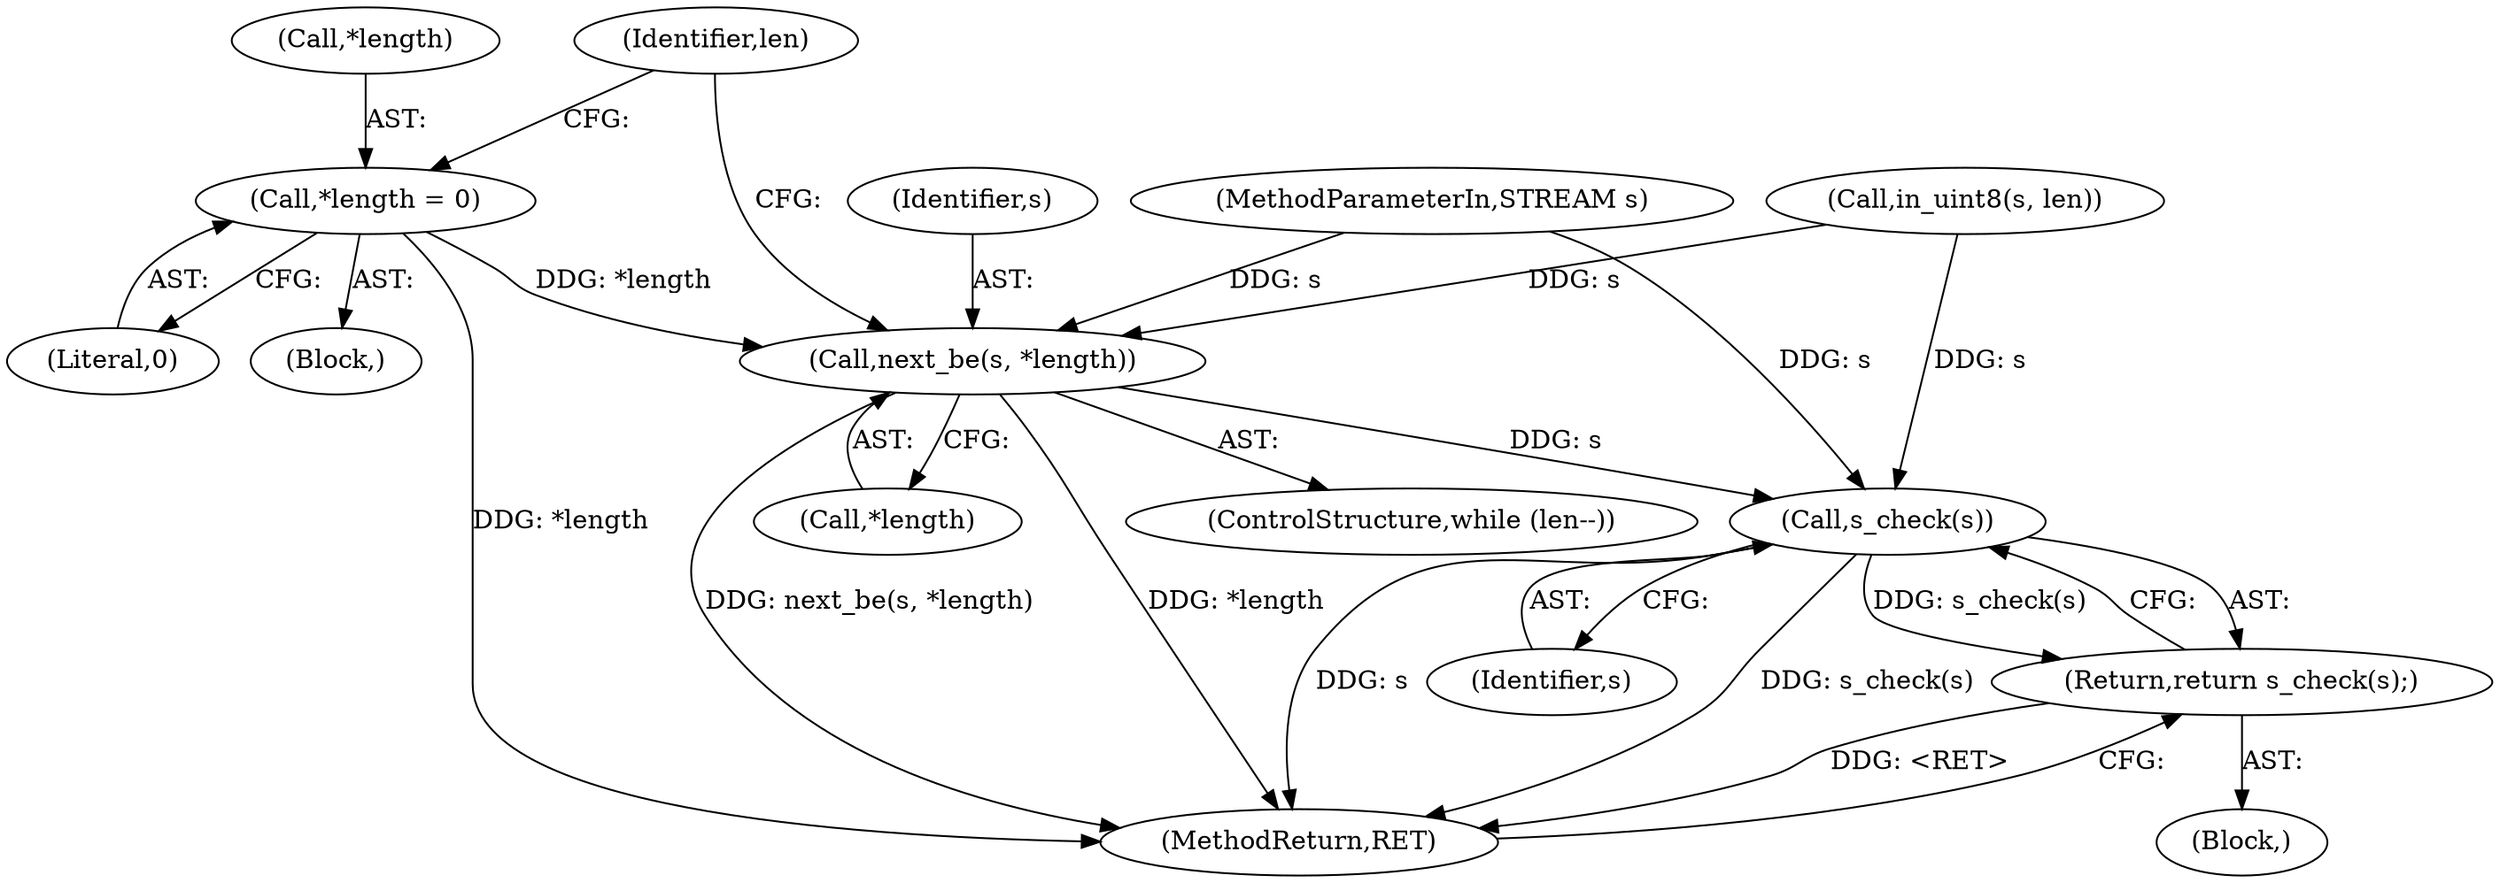 digraph "0_rdesktop_4dca546d04321a610c1835010b5dad85163b65e1@pointer" {
"1000144" [label="(Call,*length = 0)"];
"1000151" [label="(Call,next_be(s, *length))"];
"1000161" [label="(Call,s_check(s))"];
"1000160" [label="(Return,return s_check(s);)"];
"1000144" [label="(Call,*length = 0)"];
"1000163" [label="(MethodReturn,RET)"];
"1000148" [label="(ControlStructure,while (len--))"];
"1000152" [label="(Identifier,s)"];
"1000150" [label="(Identifier,len)"];
"1000133" [label="(Call,in_uint8(s, len))"];
"1000162" [label="(Identifier,s)"];
"1000140" [label="(Block,)"];
"1000145" [label="(Call,*length)"];
"1000147" [label="(Literal,0)"];
"1000101" [label="(MethodParameterIn,STREAM s)"];
"1000160" [label="(Return,return s_check(s);)"];
"1000151" [label="(Call,next_be(s, *length))"];
"1000153" [label="(Call,*length)"];
"1000104" [label="(Block,)"];
"1000161" [label="(Call,s_check(s))"];
"1000144" -> "1000140"  [label="AST: "];
"1000144" -> "1000147"  [label="CFG: "];
"1000145" -> "1000144"  [label="AST: "];
"1000147" -> "1000144"  [label="AST: "];
"1000150" -> "1000144"  [label="CFG: "];
"1000144" -> "1000163"  [label="DDG: *length"];
"1000144" -> "1000151"  [label="DDG: *length"];
"1000151" -> "1000148"  [label="AST: "];
"1000151" -> "1000153"  [label="CFG: "];
"1000152" -> "1000151"  [label="AST: "];
"1000153" -> "1000151"  [label="AST: "];
"1000150" -> "1000151"  [label="CFG: "];
"1000151" -> "1000163"  [label="DDG: next_be(s, *length)"];
"1000151" -> "1000163"  [label="DDG: *length"];
"1000133" -> "1000151"  [label="DDG: s"];
"1000101" -> "1000151"  [label="DDG: s"];
"1000151" -> "1000161"  [label="DDG: s"];
"1000161" -> "1000160"  [label="AST: "];
"1000161" -> "1000162"  [label="CFG: "];
"1000162" -> "1000161"  [label="AST: "];
"1000160" -> "1000161"  [label="CFG: "];
"1000161" -> "1000163"  [label="DDG: s"];
"1000161" -> "1000163"  [label="DDG: s_check(s)"];
"1000161" -> "1000160"  [label="DDG: s_check(s)"];
"1000133" -> "1000161"  [label="DDG: s"];
"1000101" -> "1000161"  [label="DDG: s"];
"1000160" -> "1000104"  [label="AST: "];
"1000163" -> "1000160"  [label="CFG: "];
"1000160" -> "1000163"  [label="DDG: <RET>"];
}
